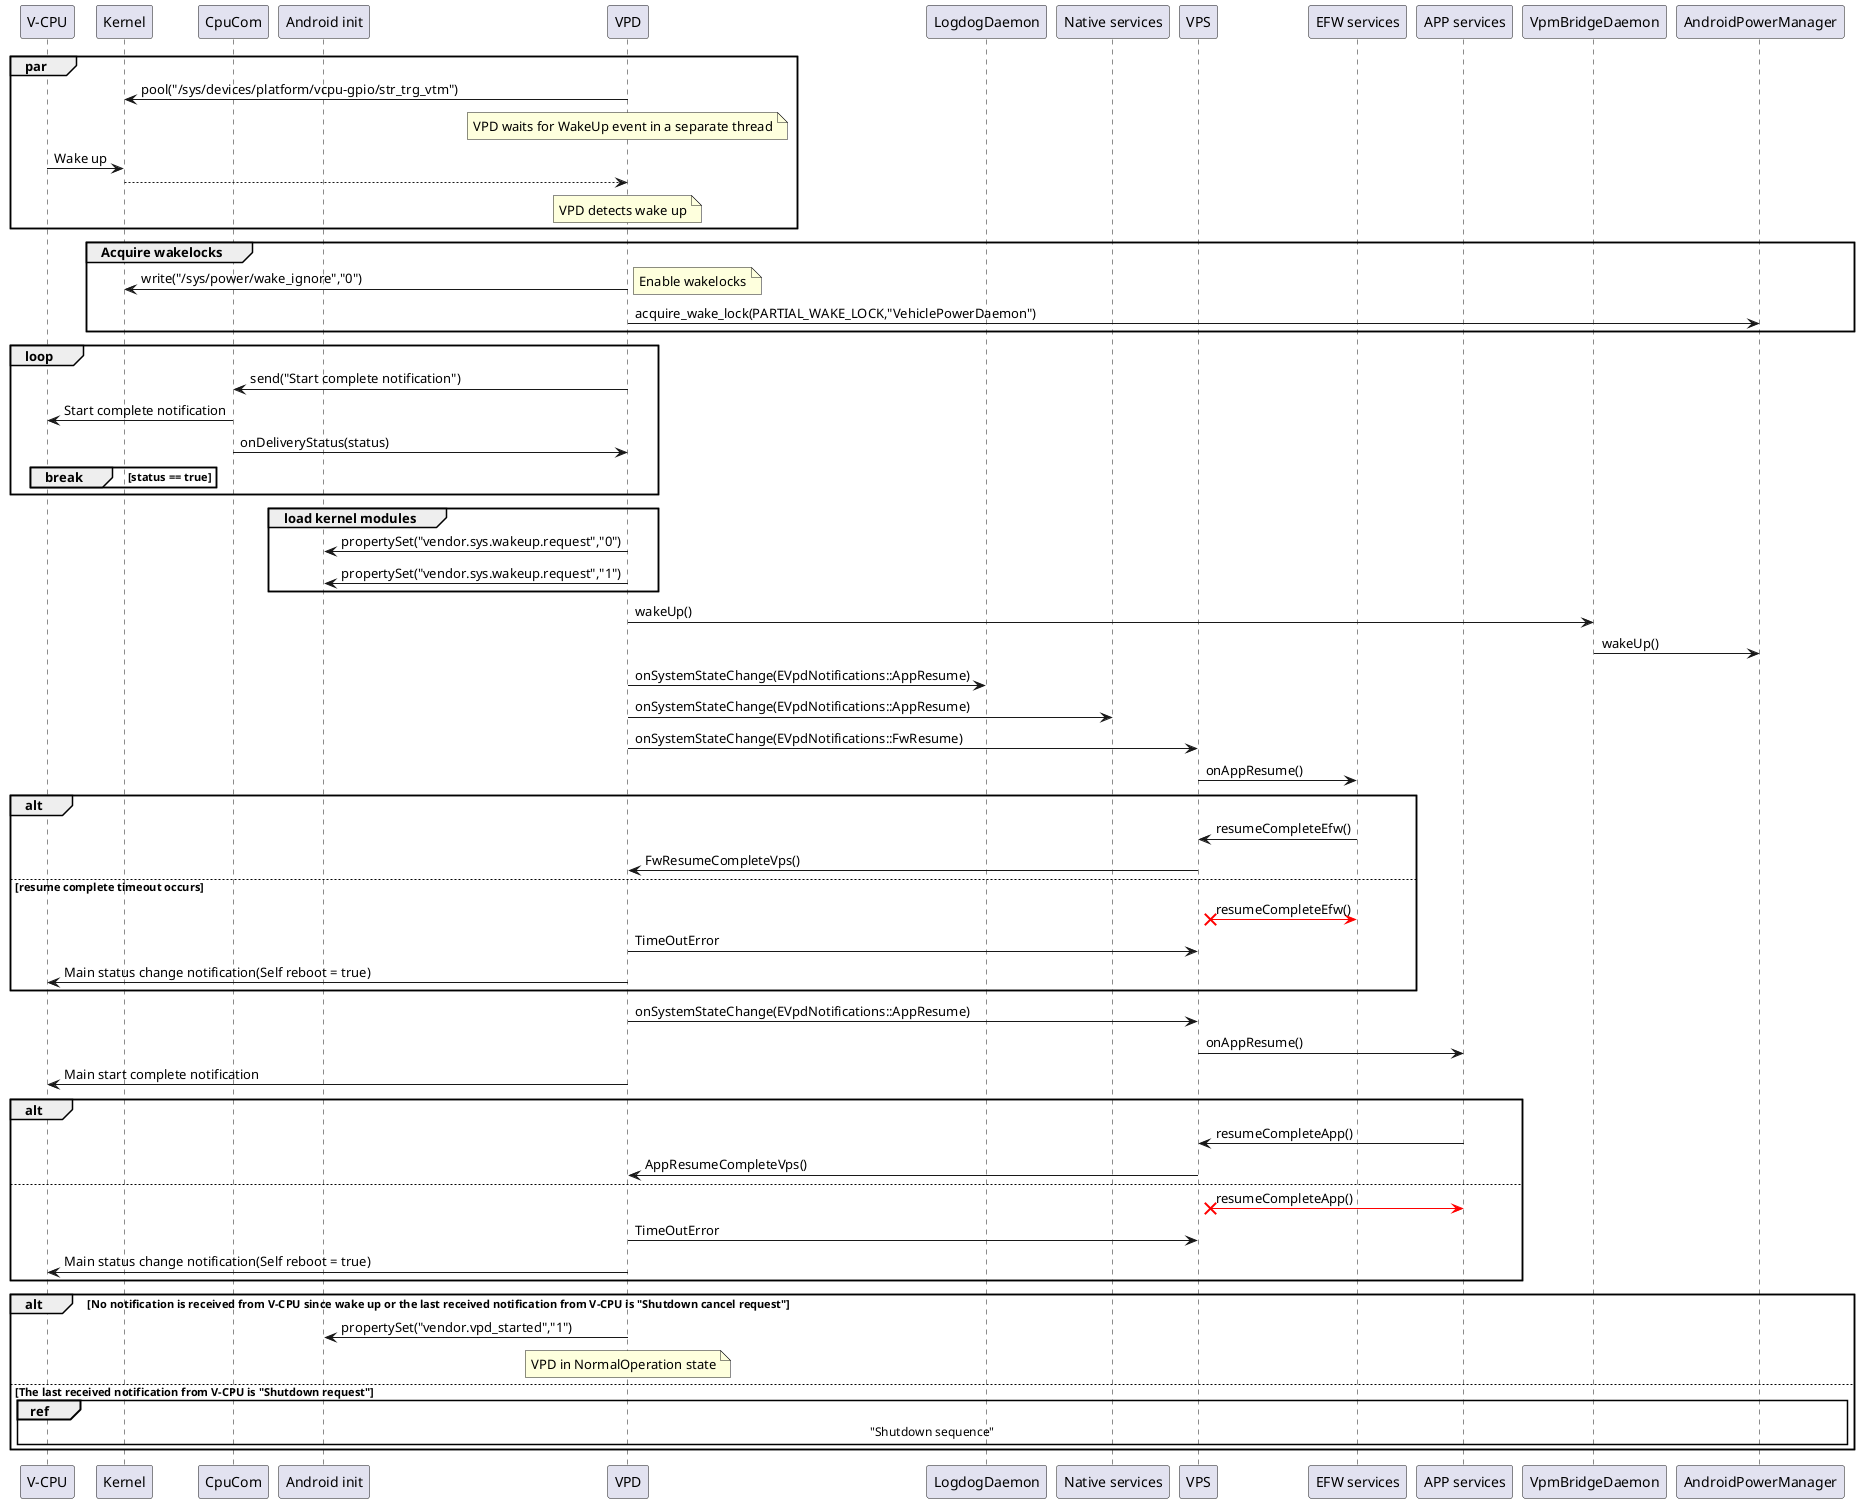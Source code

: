 @startuml
participant "V-CPU"
participant Kernel
participant CpuCom
participant "Android init"
participant VPD
participant LogdogDaemon
participant "Native services"
participant VPS
participant "EFW services"
participant "APP services"
participant VpmBridgeDaemon
participant AndroidPowerManager

par
Kernel<-VPD:pool("/sys/devices/platform/vcpu-gpio/str_trg_vtm")
note over VPD: VPD waits for WakeUp event in a separate thread

"V-CPU"->Kernel : Wake up
Kernel-->VPD
note over VPD: VPD detects wake up
end
group Acquire wakelocks
    VPD->Kernel:write("/sys/power/wake_ignore","0")
    note right: Enable wakelocks
    VPD->AndroidPowerManager:acquire_wake_lock(PARTIAL_WAKE_LOCK,"VehiclePowerDaemon")
end group

loop
    CpuCom<-VPD:send("Start complete notification")
    "V-CPU"<-CpuCom:Start complete notification
    CpuCom->VPD:onDeliveryStatus(status)
    break status == true
    end
end loop

group load kernel modules
    VPD->"Android init":propertySet("vendor.sys.wakeup.request","0")
    VPD->"Android init":propertySet("vendor.sys.wakeup.request","1")
end group
VPD->VpmBridgeDaemon:wakeUp()
VpmBridgeDaemon->AndroidPowerManager:wakeUp()

VPD->LogdogDaemon:onSystemStateChange(EVpdNotifications::AppResume)
VPD->"Native services":onSystemStateChange(EVpdNotifications::AppResume)
VPD->VPS:onSystemStateChange(EVpdNotifications::FwResume)
VPS->"EFW services":onAppResume()
alt
    VPS<-"EFW services":resumeCompleteEfw()
    VPD<-VPS:FwResumeCompleteVps()
else resume complete timeout occurs
    VPS x-[#red]"EFW services":resumeCompleteEfw()
    VPD->VPS: TimeOutError
    "V-CPU"<-VPD: Main status change notification(Self reboot = true)
end

VPD->VPS:onSystemStateChange(EVpdNotifications::AppResume)
VPS->"APP services":onAppResume()
"V-CPU"<-VPD:Main start complete notification
alt
    VPS<-"APP services":resumeCompleteApp()
    VPD<-VPS:AppResumeCompleteVps()
else
    VPS x-[#red] "APP services":resumeCompleteApp()
    VPD->VPS: TimeOutError
    "V-CPU"<-VPD: Main status change notification(Self reboot = true)
end

alt No notification is received from V-CPU since wake up or the last received notification from V-CPU is "Shutdown cancel request"
    VPD->"Android init": propertySet("vendor.vpd_started","1")
    note over VPD: VPD in NormalOperation state
else The last received notification from V-CPU is "Shutdown request"
    ref over "V-CPU", AndroidPowerManager
        "Shutdown sequence"
    end
end

@enduml

